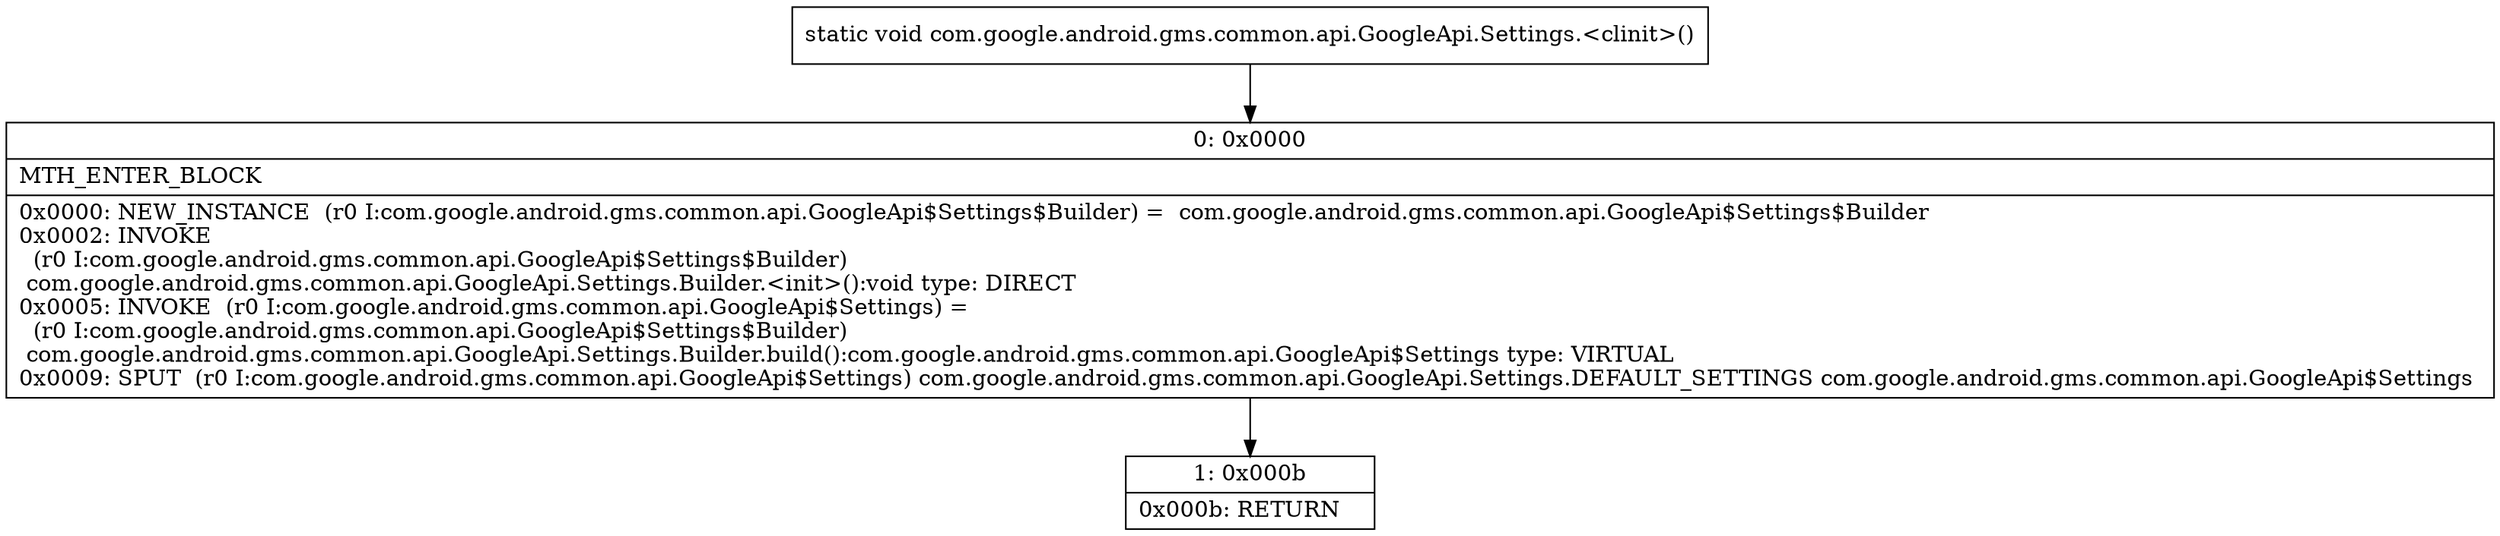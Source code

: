 digraph "CFG forcom.google.android.gms.common.api.GoogleApi.Settings.\<clinit\>()V" {
Node_0 [shape=record,label="{0\:\ 0x0000|MTH_ENTER_BLOCK\l|0x0000: NEW_INSTANCE  (r0 I:com.google.android.gms.common.api.GoogleApi$Settings$Builder) =  com.google.android.gms.common.api.GoogleApi$Settings$Builder \l0x0002: INVOKE  \l  (r0 I:com.google.android.gms.common.api.GoogleApi$Settings$Builder)\l com.google.android.gms.common.api.GoogleApi.Settings.Builder.\<init\>():void type: DIRECT \l0x0005: INVOKE  (r0 I:com.google.android.gms.common.api.GoogleApi$Settings) = \l  (r0 I:com.google.android.gms.common.api.GoogleApi$Settings$Builder)\l com.google.android.gms.common.api.GoogleApi.Settings.Builder.build():com.google.android.gms.common.api.GoogleApi$Settings type: VIRTUAL \l0x0009: SPUT  (r0 I:com.google.android.gms.common.api.GoogleApi$Settings) com.google.android.gms.common.api.GoogleApi.Settings.DEFAULT_SETTINGS com.google.android.gms.common.api.GoogleApi$Settings \l}"];
Node_1 [shape=record,label="{1\:\ 0x000b|0x000b: RETURN   \l}"];
MethodNode[shape=record,label="{static void com.google.android.gms.common.api.GoogleApi.Settings.\<clinit\>() }"];
MethodNode -> Node_0;
Node_0 -> Node_1;
}

